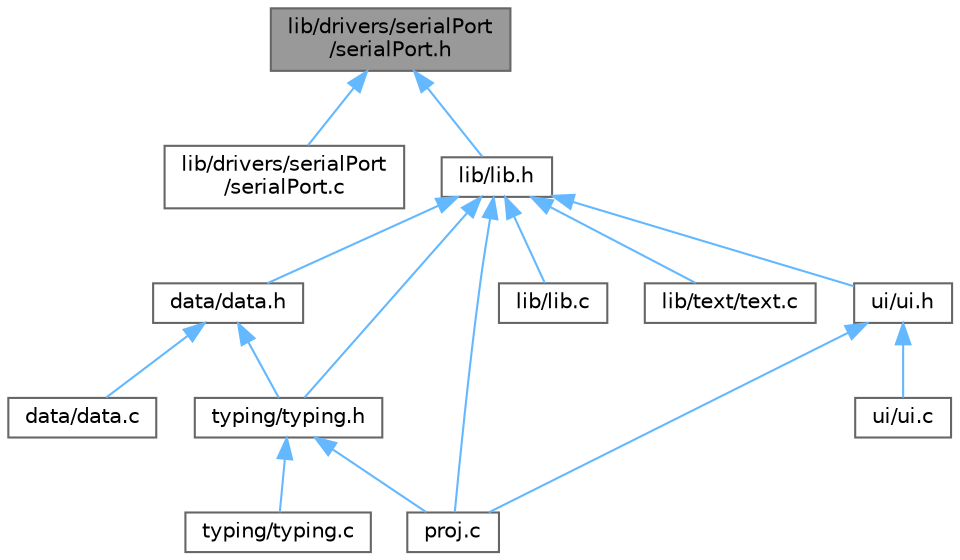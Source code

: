 digraph "lib/drivers/serialPort/serialPort.h"
{
 // LATEX_PDF_SIZE
  bgcolor="transparent";
  edge [fontname=Helvetica,fontsize=10,labelfontname=Helvetica,labelfontsize=10];
  node [fontname=Helvetica,fontsize=10,shape=box,height=0.2,width=0.4];
  Node1 [id="Node000001",label="lib/drivers/serialPort\l/serialPort.h",height=0.2,width=0.4,color="gray40", fillcolor="grey60", style="filled", fontcolor="black",tooltip=" "];
  Node1 -> Node2 [id="edge15_Node000001_Node000002",dir="back",color="steelblue1",style="solid",tooltip=" "];
  Node2 [id="Node000002",label="lib/drivers/serialPort\l/serialPort.c",height=0.2,width=0.4,color="grey40", fillcolor="white", style="filled",URL="$serialPort_8c.html",tooltip=" "];
  Node1 -> Node3 [id="edge16_Node000001_Node000003",dir="back",color="steelblue1",style="solid",tooltip=" "];
  Node3 [id="Node000003",label="lib/lib.h",height=0.2,width=0.4,color="grey40", fillcolor="white", style="filled",URL="$lib_8h.html",tooltip=" "];
  Node3 -> Node4 [id="edge17_Node000003_Node000004",dir="back",color="steelblue1",style="solid",tooltip=" "];
  Node4 [id="Node000004",label="data/data.h",height=0.2,width=0.4,color="grey40", fillcolor="white", style="filled",URL="$data_8h.html",tooltip=" "];
  Node4 -> Node5 [id="edge18_Node000004_Node000005",dir="back",color="steelblue1",style="solid",tooltip=" "];
  Node5 [id="Node000005",label="data/data.c",height=0.2,width=0.4,color="grey40", fillcolor="white", style="filled",URL="$data_8c.html",tooltip=" "];
  Node4 -> Node6 [id="edge19_Node000004_Node000006",dir="back",color="steelblue1",style="solid",tooltip=" "];
  Node6 [id="Node000006",label="typing/typing.h",height=0.2,width=0.4,color="grey40", fillcolor="white", style="filled",URL="$typing_8h.html",tooltip=" "];
  Node6 -> Node7 [id="edge20_Node000006_Node000007",dir="back",color="steelblue1",style="solid",tooltip=" "];
  Node7 [id="Node000007",label="proj.c",height=0.2,width=0.4,color="grey40", fillcolor="white", style="filled",URL="$proj_8c.html",tooltip=" "];
  Node6 -> Node8 [id="edge21_Node000006_Node000008",dir="back",color="steelblue1",style="solid",tooltip=" "];
  Node8 [id="Node000008",label="typing/typing.c",height=0.2,width=0.4,color="grey40", fillcolor="white", style="filled",URL="$typing_8c.html",tooltip=" "];
  Node3 -> Node9 [id="edge22_Node000003_Node000009",dir="back",color="steelblue1",style="solid",tooltip=" "];
  Node9 [id="Node000009",label="lib/lib.c",height=0.2,width=0.4,color="grey40", fillcolor="white", style="filled",URL="$lib_8c.html",tooltip=" "];
  Node3 -> Node10 [id="edge23_Node000003_Node000010",dir="back",color="steelblue1",style="solid",tooltip=" "];
  Node10 [id="Node000010",label="lib/text/text.c",height=0.2,width=0.4,color="grey40", fillcolor="white", style="filled",URL="$text_8c.html",tooltip=" "];
  Node3 -> Node7 [id="edge24_Node000003_Node000007",dir="back",color="steelblue1",style="solid",tooltip=" "];
  Node3 -> Node6 [id="edge25_Node000003_Node000006",dir="back",color="steelblue1",style="solid",tooltip=" "];
  Node3 -> Node11 [id="edge26_Node000003_Node000011",dir="back",color="steelblue1",style="solid",tooltip=" "];
  Node11 [id="Node000011",label="ui/ui.h",height=0.2,width=0.4,color="grey40", fillcolor="white", style="filled",URL="$ui_8h.html",tooltip=" "];
  Node11 -> Node7 [id="edge27_Node000011_Node000007",dir="back",color="steelblue1",style="solid",tooltip=" "];
  Node11 -> Node12 [id="edge28_Node000011_Node000012",dir="back",color="steelblue1",style="solid",tooltip=" "];
  Node12 [id="Node000012",label="ui/ui.c",height=0.2,width=0.4,color="grey40", fillcolor="white", style="filled",URL="$ui_8c.html",tooltip=" "];
}
